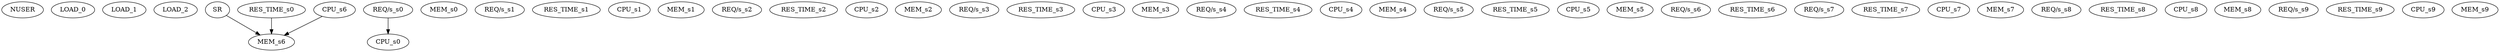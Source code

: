strict digraph "" {
	NUSER;
	LOAD_0;
	LOAD_1;
	LOAD_2;
	SR -> MEM_s6;
	"REQ/s_s0" -> CPU_s0;
	RES_TIME_s0 -> MEM_s6;
	MEM_s0;
	"REQ/s_s1";
	RES_TIME_s1;
	CPU_s1;
	MEM_s1;
	"REQ/s_s2";
	RES_TIME_s2;
	CPU_s2;
	MEM_s2;
	"REQ/s_s3";
	RES_TIME_s3;
	CPU_s3;
	MEM_s3;
	"REQ/s_s4";
	RES_TIME_s4;
	CPU_s4;
	MEM_s4;
	"REQ/s_s5";
	RES_TIME_s5;
	CPU_s5;
	MEM_s5;
	"REQ/s_s6";
	RES_TIME_s6;
	CPU_s6 -> MEM_s6;
	"REQ/s_s7";
	RES_TIME_s7;
	CPU_s7;
	MEM_s7;
	"REQ/s_s8";
	RES_TIME_s8;
	CPU_s8;
	MEM_s8;
	"REQ/s_s9";
	RES_TIME_s9;
	CPU_s9;
	MEM_s9;
}
